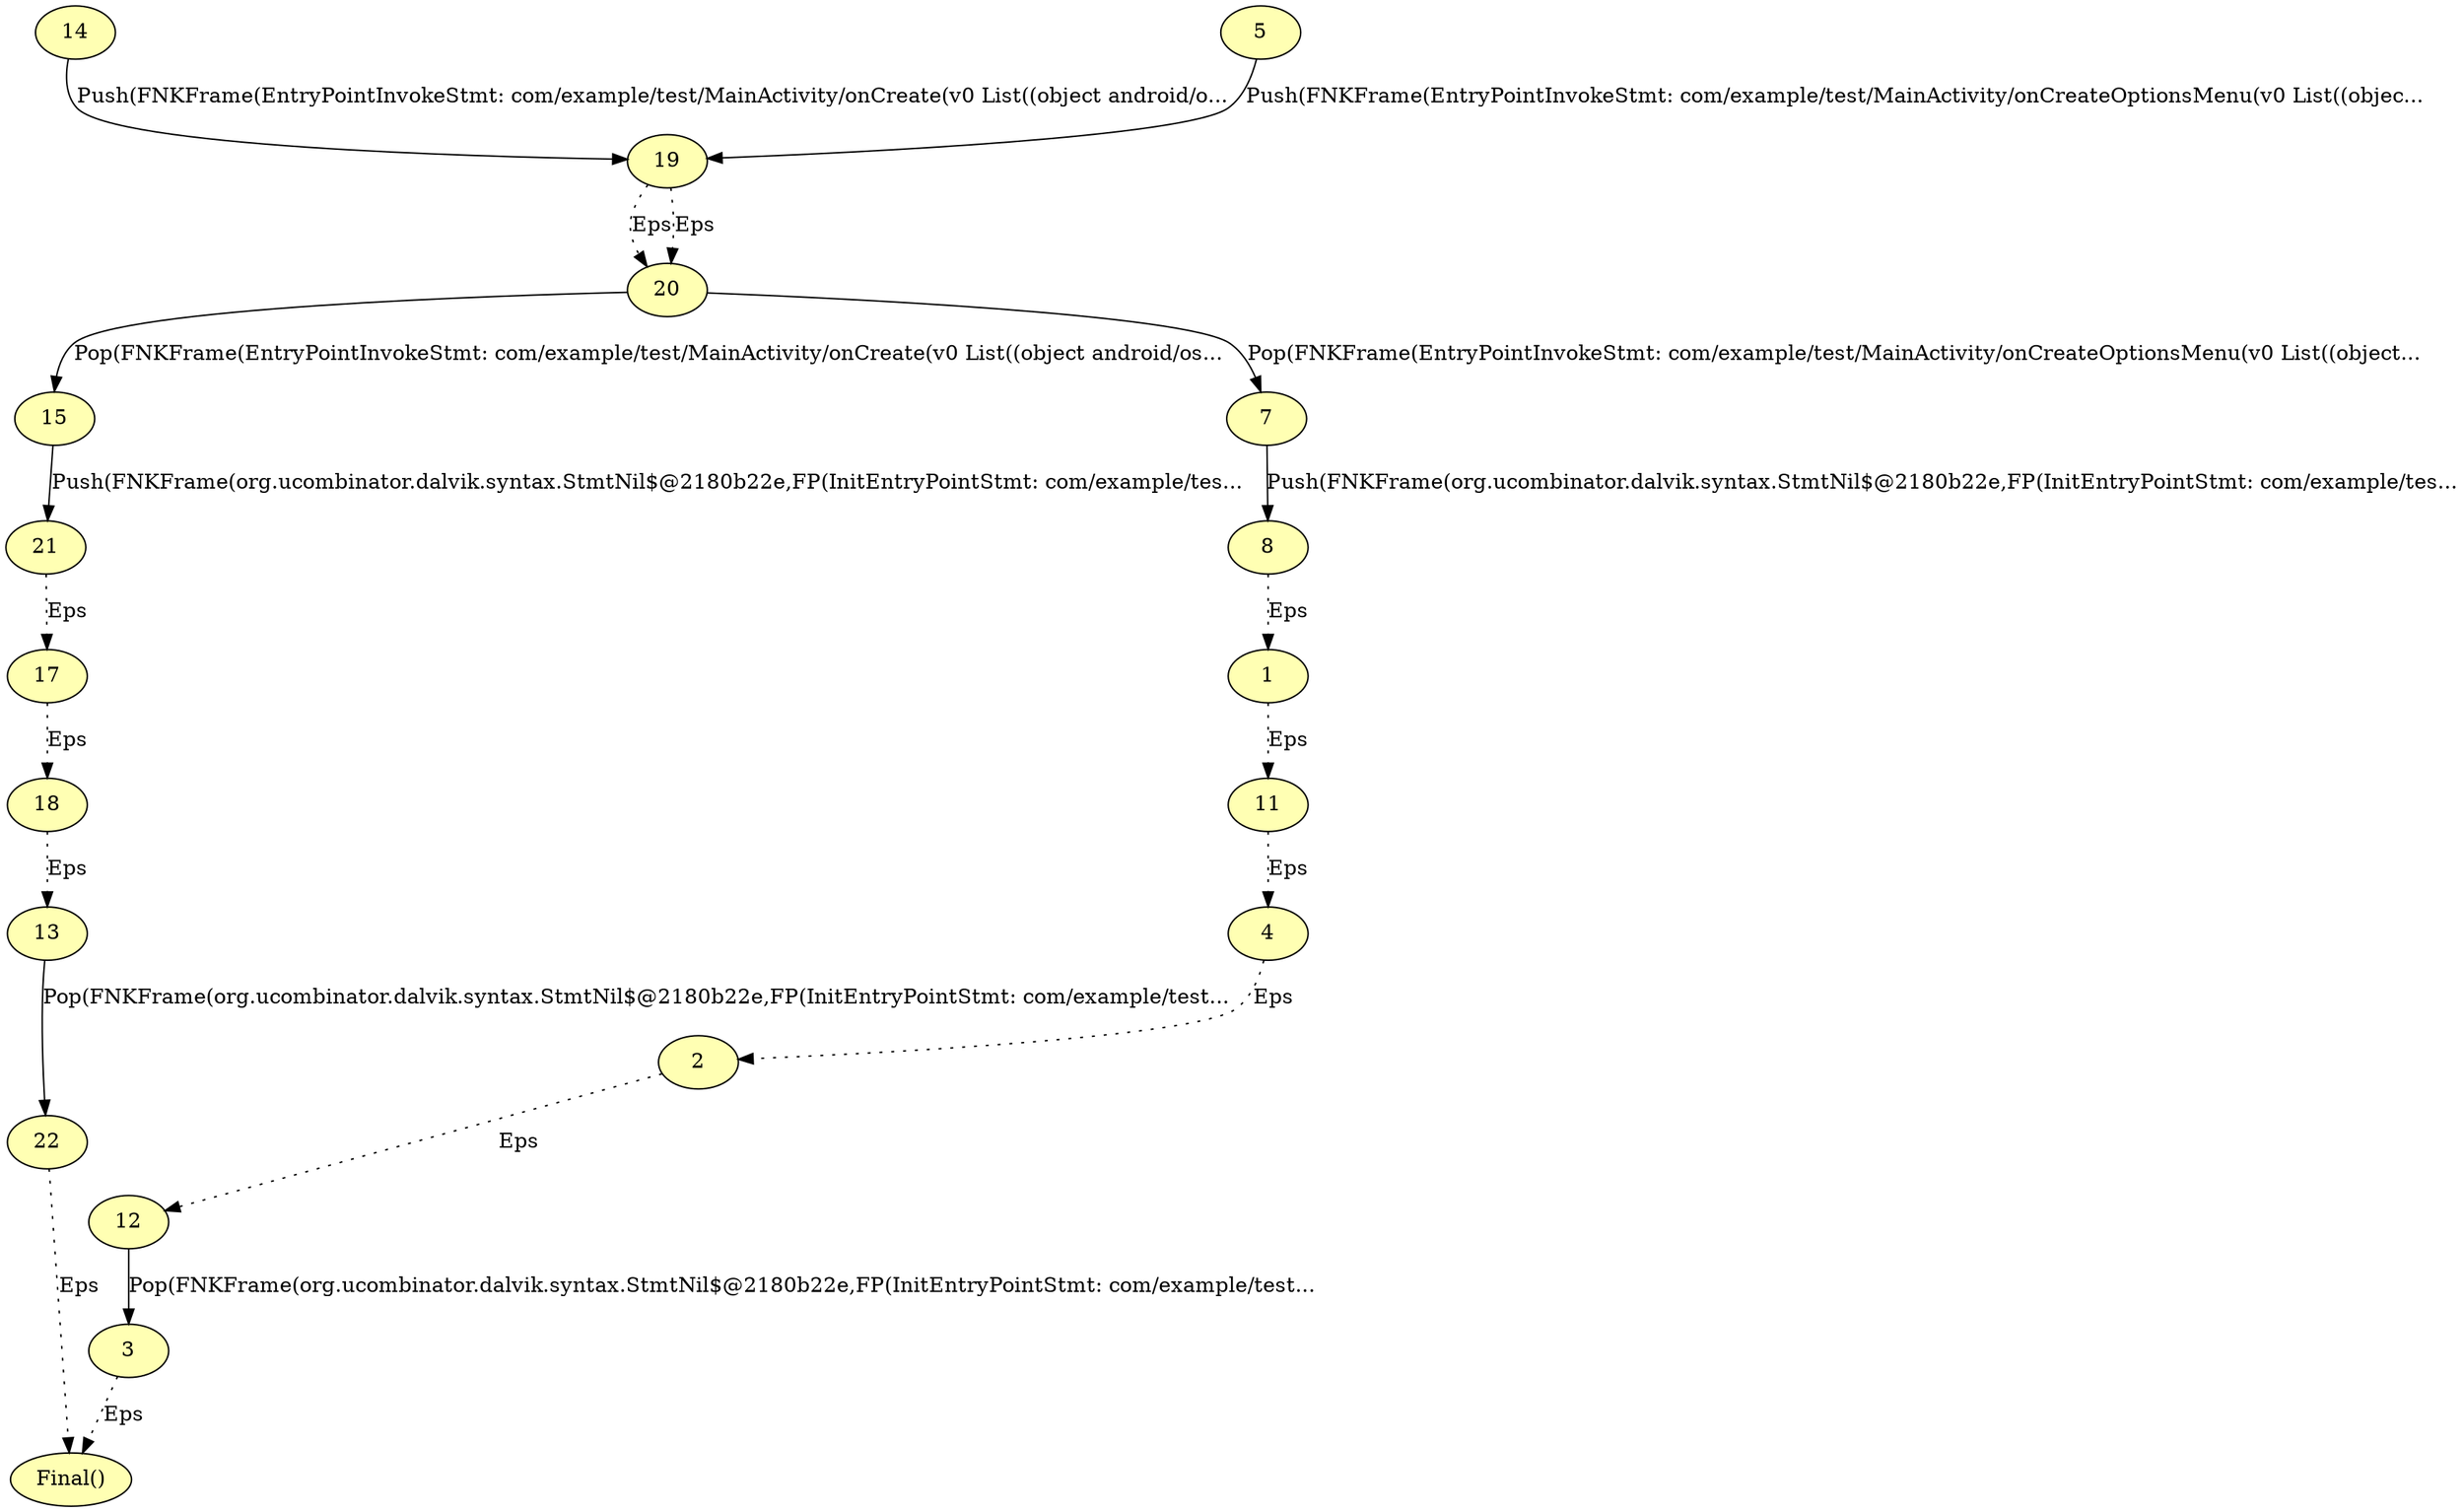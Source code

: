 digraph BST {
 
 "17" [style=filled, fillcolor=2, colorscheme=set312, URL="17.html"];
"18" [style=filled, fillcolor=2, colorscheme=set312, URL="18.html"];
"17" -> "18" [style=dotted,  label="Eps"];
"22" [style=filled, fillcolor=2, colorscheme=set312, URL="22.html"];
"Final()" [style=filled, fillcolor=2, colorscheme=set312, URL="16.html"];
"22" -> "Final()" [style=dotted,  label="Eps"];
"15" [style=filled, fillcolor=2, colorscheme=set312, URL="15.html"];
"21" [style=filled, fillcolor=2, colorscheme=set312, URL="21.html"];
"15" -> "21" [  label="Push(FNKFrame(org.ucombinator.dalvik.syntax.StmtNil$@2180b22e,FP(InitEntryPointStmt: com/example/tes..."];
"13" [style=filled, fillcolor=2, colorscheme=set312, URL="13.html"];
"22" [style=filled, fillcolor=2, colorscheme=set312, URL="22.html"];
"13" -> "22" [  label="Pop(FNKFrame(org.ucombinator.dalvik.syntax.StmtNil$@2180b22e,FP(InitEntryPointStmt: com/example/test..."];
"19" [style=filled, fillcolor=2, colorscheme=set312, URL="19.html"];
"20" [style=filled, fillcolor=2, colorscheme=set312, URL="20.html"];
"19" -> "20" [style=dotted,  label="Eps"];
"20" [style=filled, fillcolor=2, colorscheme=set312, URL="20.html"];
"15" [style=filled, fillcolor=2, colorscheme=set312, URL="15.html"];
"20" -> "15" [  label="Pop(FNKFrame(EntryPointInvokeStmt: com/example/test/MainActivity/onCreate(v0 List((object android/os..."];
"18" [style=filled, fillcolor=2, colorscheme=set312, URL="18.html"];
"13" [style=filled, fillcolor=2, colorscheme=set312, URL="13.html"];
"18" -> "13" [style=dotted,  label="Eps"];
"21" [style=filled, fillcolor=2, colorscheme=set312, URL="21.html"];
"17" [style=filled, fillcolor=2, colorscheme=set312, URL="17.html"];
"21" -> "17" [style=dotted,  label="Eps"];
"14" [style=filled, fillcolor=2, colorscheme=set312, URL="14.html"];
"19" [style=filled, fillcolor=2, colorscheme=set312, URL="19.html"];
"14" -> "19" [  label="Push(FNKFrame(EntryPointInvokeStmt: com/example/test/MainActivity/onCreate(v0 List((object android/o..."];
"11" [style=filled, fillcolor=2, colorscheme=set312, URL="11.html"];
"4" [style=filled, fillcolor=2, colorscheme=set312, URL="4.html"];
"11" -> "4" [style=dotted,  label="Eps"];
"1" [style=filled, fillcolor=2, colorscheme=set312, URL="1.html"];
"11" [style=filled, fillcolor=2, colorscheme=set312, URL="11.html"];
"1" -> "11" [style=dotted,  label="Eps"];
"5" [style=filled, fillcolor=2, colorscheme=set312, URL="5.html"];
"19" [style=filled, fillcolor=2, colorscheme=set312, URL="19.html"];
"5" -> "19" [  label="Push(FNKFrame(EntryPointInvokeStmt: com/example/test/MainActivity/onCreateOptionsMenu(v0 List((objec..."];
"8" [style=filled, fillcolor=2, colorscheme=set312, URL="8.html"];
"1" [style=filled, fillcolor=2, colorscheme=set312, URL="1.html"];
"8" -> "1" [style=dotted,  label="Eps"];
"7" [style=filled, fillcolor=2, colorscheme=set312, URL="7.html"];
"8" [style=filled, fillcolor=2, colorscheme=set312, URL="8.html"];
"7" -> "8" [  label="Push(FNKFrame(org.ucombinator.dalvik.syntax.StmtNil$@2180b22e,FP(InitEntryPointStmt: com/example/tes..."];
"2" [style=filled, fillcolor=2, colorscheme=set312, URL="2.html"];
"12" [style=filled, fillcolor=2, colorscheme=set312, URL="12.html"];
"2" -> "12" [style=dotted,  label="Eps"];
"12" [style=filled, fillcolor=2, colorscheme=set312, URL="12.html"];
"3" [style=filled, fillcolor=2, colorscheme=set312, URL="3.html"];
"12" -> "3" [  label="Pop(FNKFrame(org.ucombinator.dalvik.syntax.StmtNil$@2180b22e,FP(InitEntryPointStmt: com/example/test..."];
"19" [style=filled, fillcolor=2, colorscheme=set312, URL="19.html"];
"20" [style=filled, fillcolor=2, colorscheme=set312, URL="20.html"];
"19" -> "20" [style=dotted,  label="Eps"];
"4" [style=filled, fillcolor=2, colorscheme=set312, URL="4.html"];
"2" [style=filled, fillcolor=2, colorscheme=set312, URL="2.html"];
"4" -> "2" [style=dotted,  label="Eps"];
"3" [style=filled, fillcolor=2, colorscheme=set312, URL="3.html"];
"Final()" [style=filled, fillcolor=2, colorscheme=set312, URL="16.html"];
"3" -> "Final()" [style=dotted,  label="Eps"];
"20" [style=filled, fillcolor=2, colorscheme=set312, URL="20.html"];
"7" [style=filled, fillcolor=2, colorscheme=set312, URL="7.html"];
"20" -> "7" [  label="Pop(FNKFrame(EntryPointInvokeStmt: com/example/test/MainActivity/onCreateOptionsMenu(v0 List((object..."];
}
